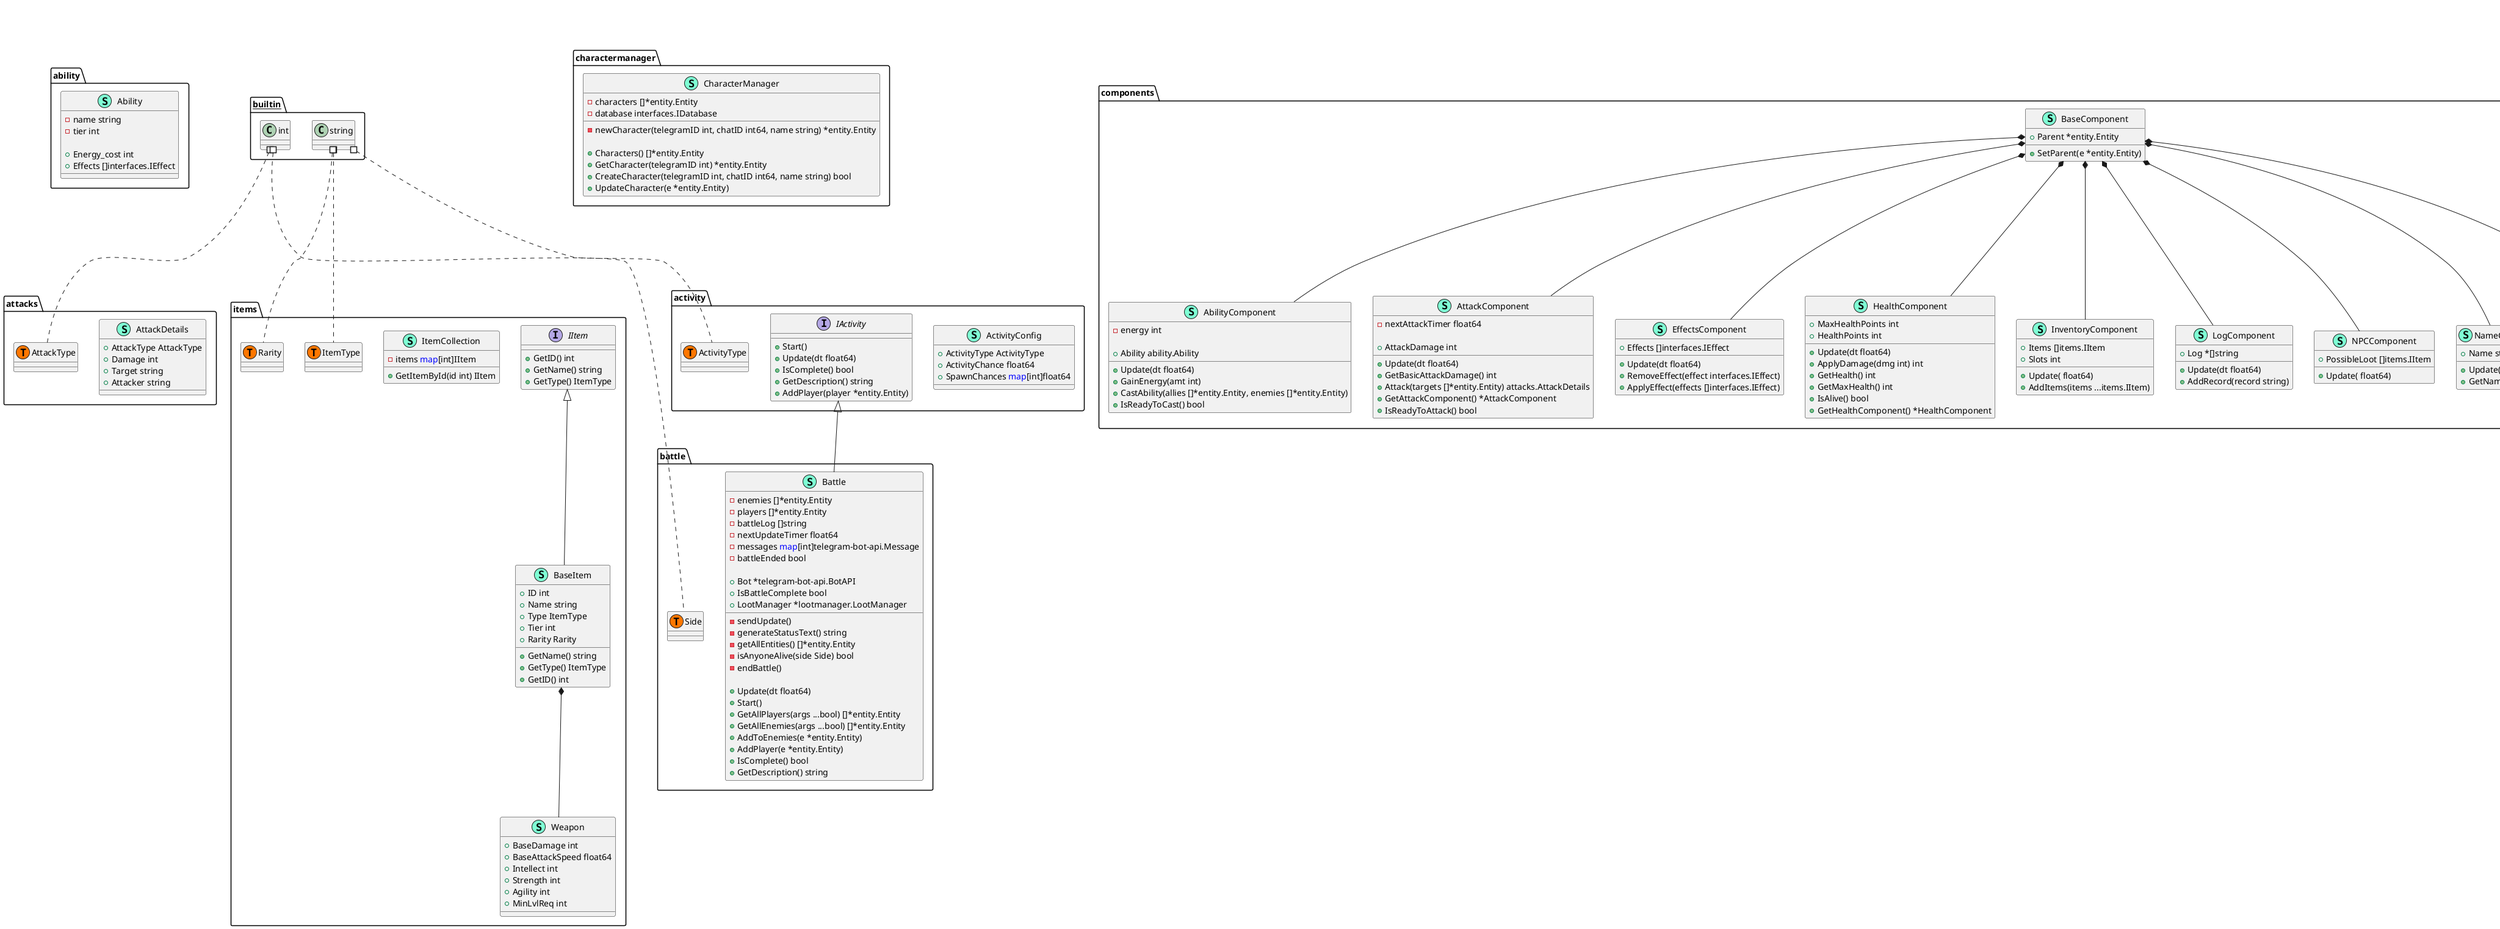 @startuml
namespace ability {
    class Ability << (S,Aquamarine) >> {
        - name string
        - tier int

        + Energy_cost int
        + Effects []interfaces.IEffect

    }
}


namespace activity {
    class ActivityConfig << (S,Aquamarine) >> {
        + ActivityType ActivityType
        + ActivityChance float64
        + SpawnChances <font color=blue>map</font>[int]float64

    }
    interface IActivity  {
        + Start() 
        + Update(dt float64) 
        + IsComplete() bool
        + GetDescription() string
        + AddPlayer(player *entity.Entity) 

    }
    class activity.ActivityType << (T, #FF7700) >>  {
    }
}


namespace attacks {
    class AttackDetails << (S,Aquamarine) >> {
        + AttackType AttackType
        + Damage int
        + Target string
        + Attacker string

    }
    class attacks.AttackType << (T, #FF7700) >>  {
    }
}


namespace battle {
    class Battle << (S,Aquamarine) >> {
        - enemies []*entity.Entity
        - players []*entity.Entity
        - battleLog []string
        - nextUpdateTimer float64
        - messages <font color=blue>map</font>[int]telegram-bot-api.Message
        - battleEnded bool

        + Bot *telegram-bot-api.BotAPI
        + IsBattleComplete bool
        + LootManager *lootmanager.LootManager

        - sendUpdate() 
        - generateStatusText() string
        - getAllEntities() []*entity.Entity
        - isAnyoneAlive(side Side) bool
        - endBattle() 

        + Update(dt float64) 
        + Start() 
        + GetAllPlayers(args ...bool) []*entity.Entity
        + GetAllEnemies(args ...bool) []*entity.Entity
        + AddToEnemies(e *entity.Entity) 
        + AddPlayer(e *entity.Entity) 
        + IsComplete() bool
        + GetDescription() string

    }
    class battle.Side << (T, #FF7700) >>  {
    }
}

"activity.IActivity" <|-- "battle.Battle"

namespace charactermanager {
    class CharacterManager << (S,Aquamarine) >> {
        - characters []*entity.Entity
        - database interfaces.IDatabase

        - newCharacter(telegramID int, chatID int64, name string) *entity.Entity

        + Characters() []*entity.Entity
        + GetCharacter(telegramID int) *entity.Entity
        + CreateCharacter(telegramID int, chatID int64, name string) bool
        + UpdateCharacter(e *entity.Entity) 

    }
}


namespace components {
    class AbilityComponent << (S,Aquamarine) >> {
        - energy int

        + Ability ability.Ability

        + Update(dt float64) 
        + GainEnergy(amt int) 
        + CastAbility(allies []*entity.Entity, enemies []*entity.Entity) 
        + IsReadyToCast() bool

    }
    class AttackComponent << (S,Aquamarine) >> {
        - nextAttackTimer float64

        + AttackDamage int

        + Update(dt float64) 
        + GetBasicAttackDamage() int
        + Attack(targets []*entity.Entity) attacks.AttackDetails
        + GetAttackComponent() *AttackComponent
        + IsReadyToAttack() bool

    }
    class BaseComponent << (S,Aquamarine) >> {
        + Parent *entity.Entity

        + SetParent(e *entity.Entity) 

    }
    class EffectsComponent << (S,Aquamarine) >> {
        + Effects []interfaces.IEffect

        + Update(dt float64) 
        + RemoveEffect(effect interfaces.IEffect) 
        + ApplyEffect(effects []interfaces.IEffect) 

    }
    class HealthComponent << (S,Aquamarine) >> {
        + MaxHealthPoints int
        + HealthPoints int

        + Update(dt float64) 
        + ApplyDamage(dmg int) int
        + GetHealth() int
        + GetMaxHealth() int
        + IsAlive() bool
        + GetHealthComponent() *HealthComponent

    }
    class InventoryComponent << (S,Aquamarine) >> {
        + Items []items.IItem
        + Slots int

        + Update( float64) 
        + AddItems(items ...items.IItem) 

    }
    class LogComponent << (S,Aquamarine) >> {
        + Log *[]string

        + Update(dt float64) 
        + AddRecord(record string) 

    }
    class NPCComponent << (S,Aquamarine) >> {
        + PossibleLoot []items.IItem

        + Update( float64) 

    }
    class NameComponent << (S,Aquamarine) >> {
        + Name string

        + Update(dt float64) 
        + GetName() string

    }
    class PlayerComponent << (S,Aquamarine) >> {
        + TelegramID int
        + ChatID int64
        + CurrentLocation primitive.ObjectID

        + Update(dt float64) 
        + Save(dt float64) 

    }
}
"components.BaseComponent" *-- "components.AbilityComponent"
"components.BaseComponent" *-- "components.AttackComponent"
"components.BaseComponent" *-- "components.EffectsComponent"
"components.BaseComponent" *-- "components.HealthComponent"
"components.BaseComponent" *-- "components.InventoryComponent"
"components.BaseComponent" *-- "components.LogComponent"
"components.BaseComponent" *-- "components.NPCComponent"
"components.BaseComponent" *-- "components.NameComponent"
"components.BaseComponent" *-- "components.PlayerComponent"


namespace database {
    class Database << (S,Aquamarine) >> {
        - client *mongo.Client

        + GetAllCharacters() []*entity.Entity
        + AddCharacter(c *entity.Entity) bool
        + UpdateCharacter(c *entity.Entity) bool
        + GetAllLocations() []*location.LocationModel
        + GetStartLocation() interfaces.ILocation
        + AddLocation(l *location.Location) bool
        + UpdateLocation(l *location.Location) bool

    }
}

"interfaces.IDatabase" <|-- "database.Database"

namespace effect {
    class MagicalDamageEffect << (S,Aquamarine) >> {
        + Source *entity.Entity
        + Damage int

        + Update(dt float64) 
        + Apply(target *entity.Entity) bool

    }
    class PeriodicEffect << (S,Aquamarine) >> {
        - timeTotal float64
        - timePeriod float64

        + Source *entity.Entity
        + Damage int
        + Duration float64
        + Period float64

        + Update(dt float64) 
        + Apply(target *entity.Entity) bool

    }
}

"interfaces.IEffect" <|-- "effect.MagicalDamageEffect"
"interfaces.IEffect" <|-- "effect.PeriodicEffect"

namespace entity {
    class Entity << (S,Aquamarine) >> {
        + ID primitive.ObjectID
        + Components <font color=blue>map</font>[string]IComponent

        + GetComponent(comp_type string) IComponent
        + AddComponent(components ...IComponent) 
        + RemoveComponent(comp_type string) 
        + Update(dt float64) 

    }
    interface IComponent  {
        + Update(dt float64) 
        + SetParent(e *Entity) 

    }
}


namespace expedition {
    class Expedition << (S,Aquamarine) >> {
        - currentActivity activity.IActivity
        - activityOptions []activity.IActivity

        + Bot *telegram-bot-api.BotAPI
        + Host *entity.Entity
        + Message *telegram-bot-api.Message
        + LootManager *lootmanager.LootManager
        + IsComplete bool
        + IsReadyForNext bool
        + Location location.Location

        - next() 
        - sendNextKeyboard() 

        + Update(dt float64) 
        + SetSelectedActivity(i int) 

    }
    class Expeditions << (S,Aquamarine) >> {
        + Expeditions []*Expedition
        + LootManager *lootmanager.LootManager
        + CharacterManager *manager.CharacterManager

        + Update(dt float64) 
        + Add(ac *Expedition) 
        + HandleInput(update telegram-bot-api.Update) 

    }
}


namespace game {
    class Game << (S,Aquamarine) >> {
        + LocationManager *manager.LocationManager
        + CharacterManager *manager.CharacterManager
        + Expeditions *expedition.Expeditions
        + LootManager *lootmanager.LootManager
        + Bot *telegram-bot-api.BotAPI
        + Engine *go-gameloop.GameLoop

        + HandleInput(update telegram-bot-api.Update) 

    }
}


namespace interfaces {
    interface IDatabase  {
        + UpdateCharacter(c *entity.Entity) bool
        + GetAllCharacters() []*entity.Entity
        + AddCharacter(c *entity.Entity) bool
        + GetStartLocation() ILocation

    }
    interface IEffect  {
        + Apply(target *entity.Entity) bool
        + Update(dt float64) 

    }
    interface ILocation  {
        + GetID() primitive.ObjectID

    }
}


namespace items {
    class BaseItem << (S,Aquamarine) >> {
        + ID int
        + Name string
        + Type ItemType
        + Tier int
        + Rarity Rarity

        + GetName() string
        + GetType() ItemType
        + GetID() int

    }
    interface IItem  {
        + GetID() int
        + GetName() string
        + GetType() ItemType

    }
    class ItemCollection << (S,Aquamarine) >> {
        - items <font color=blue>map</font>[int]IItem

        + GetItemById(id int) IItem

    }
    class Weapon << (S,Aquamarine) >> {
        + BaseDamage int
        + BaseAttackSpeed float64
        + Intellect int
        + Strength int
        + Agility int
        + MinLvlReq int

    }
    class items.ItemType << (T, #FF7700) >>  {
    }
    class items.Rarity << (T, #FF7700) >>  {
    }
}
"items.BaseItem" *-- "items.Weapon"

"items.IItem" <|-- "items.BaseItem"

namespace location {
    class Location << (S,Aquamarine) >> {
        + ID primitive.ObjectID
        + Name string
        + Destinations []primitive.ObjectID
        + PossibleActivities []activity.ActivityConfig

        + GetActivity(bot *telegram-bot-api.BotAPI, lm *lootmanager.LootManager) activity.IActivity
        + GetID() primitive.ObjectID

    }
    class LocationModel << (S,Aquamarine) >> {
        + ID primitive.ObjectID
        + Name string
        + Destinations []Location

    }
}

"interfaces.ILocation" <|-- "location.Location"

namespace locationmanager {
    class LocationManager << (S,Aquamarine) >> {
        - locations []*location.LocationModel

        + Locations() []*location.LocationModel
        + GetLocation(objectID primitive.ObjectID) *location.LocationModel

    }
}


namespace loot {
    class Loot << (S,Aquamarine) >> {
        - message *telegram-bot-api.Message
        - selectedItem items.IItem
        - isExpired bool

        + Bot telegram-bot-api.BotAPI
        + Target *entity.Entity
        + Items []items.IItem
        + ExpirationTime float64

        - generateInlineKeyboard() telegram-bot-api.InlineKeyboardMarkup

        + SendLoot() 
        + UpdateMessage() 
        + Expire() 
        + SetSelectedItem(item_name string) 
        + PickUp() 
        + IsExpired() bool

    }
}


namespace lootmanager {
    class LootManager << (S,Aquamarine) >> {
        - pendingLoot <font color=blue>map</font>[int]*loot.Loot

        + Bot telegram-bot-api.BotAPI

        + Update(dt float64) 
        + Add(target *entity.Entity, items []items.IItem) 
        + Remove(key int) 
        + HandleInput(cbData misc.CallbackData, telegramIdFrom int) 
        + IsPlayerLooting(telegram_id int) bool

    }
}


namespace misc {
    class CallbackData << (S,Aquamarine) >> {
        + Action string
        + ID int
        + Payload string

        + JSON() string
        + FromJSON(jsonStr string) 

    }
    class TGInlineKeyboard << (S,Aquamarine) >> {
        - headerButtons []telegram-bot-api.InlineKeyboardButton
        - buttons []telegram-bot-api.InlineKeyboardButton
        - footerButtons []telegram-bot-api.InlineKeyboardButton

        + Columns int

        + Generate() telegram-bot-api.InlineKeyboardMarkup
        + SetColNumber(n int) 
        + AddButton(text string, data string) 
        + AddHeaderButton(text string, data string) 
        + AddFooterButton(text string, data string) 

    }
}


"__builtin__.int" #.. "attacks.AttackType"
"__builtin__.int" #.. "battle.Side"
"__builtin__.string" #.. "activity.ActivityType"
"__builtin__.string" #.. "items.ItemType"
"__builtin__.string" #.. "items.Rarity"
@enduml
